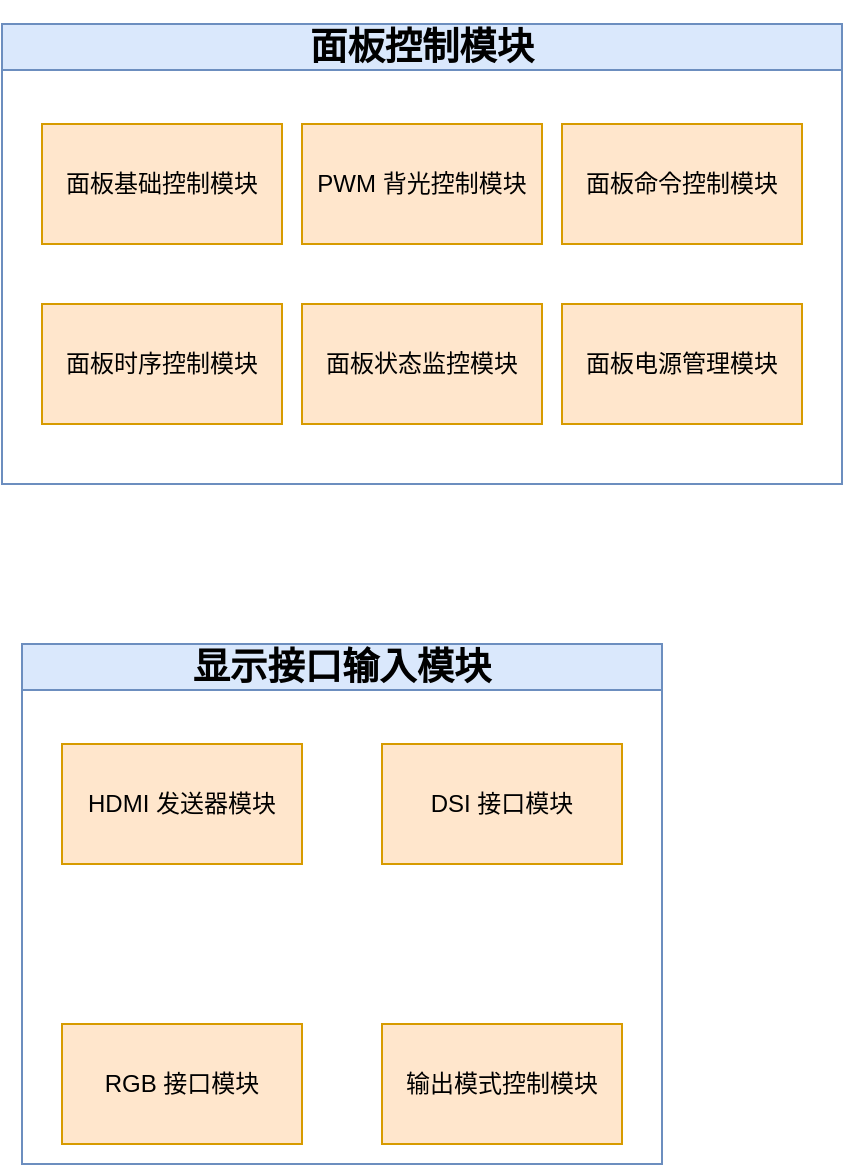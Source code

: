 <mxfile version="26.2.14">
  <diagram name="第 1 页" id="-tWQ4usW-J_mN7STfkLr">
    <mxGraphModel dx="1134" dy="559" grid="1" gridSize="10" guides="1" tooltips="1" connect="1" arrows="1" fold="1" page="1" pageScale="1" pageWidth="827" pageHeight="1169" math="0" shadow="0">
      <root>
        <mxCell id="0" />
        <mxCell id="1" parent="0" />
        <mxCell id="SQxyqGtYTCVWA5TSCd8q-52" value="&lt;p class=&quot;MsoNormal&quot;&gt;&lt;font face=&quot;宋体&quot;&gt;&lt;span style=&quot;font-size: 18.667px;&quot;&gt;面板控制模块&lt;/span&gt;&lt;/font&gt;&lt;/p&gt;" style="swimlane;whiteSpace=wrap;html=1;fillColor=#dae8fc;strokeColor=#6c8ebf;" vertex="1" parent="1">
          <mxGeometry x="290" y="60" width="420" height="230" as="geometry">
            <mxRectangle x="100" y="370" width="150" height="60" as="alternateBounds" />
          </mxGeometry>
        </mxCell>
        <mxCell id="SQxyqGtYTCVWA5TSCd8q-42" value="面板状态监控模块" style="rounded=0;whiteSpace=wrap;html=1;fillColor=#ffe6cc;strokeColor=#d79b00;" vertex="1" parent="SQxyqGtYTCVWA5TSCd8q-52">
          <mxGeometry x="150" y="140" width="120" height="60" as="geometry" />
        </mxCell>
        <mxCell id="SQxyqGtYTCVWA5TSCd8q-40" value="面板时序控制模块" style="rounded=0;whiteSpace=wrap;html=1;fillColor=#ffe6cc;strokeColor=#d79b00;" vertex="1" parent="SQxyqGtYTCVWA5TSCd8q-52">
          <mxGeometry x="20" y="140" width="120" height="60" as="geometry" />
        </mxCell>
        <mxCell id="SQxyqGtYTCVWA5TSCd8q-39" value="面板电源管理模块" style="rounded=0;whiteSpace=wrap;html=1;fillColor=#ffe6cc;strokeColor=#d79b00;" vertex="1" parent="SQxyqGtYTCVWA5TSCd8q-52">
          <mxGeometry x="280" y="140" width="120" height="60" as="geometry" />
        </mxCell>
        <mxCell id="SQxyqGtYTCVWA5TSCd8q-43" value="面板命令控制模块" style="rounded=0;whiteSpace=wrap;html=1;fillColor=#ffe6cc;strokeColor=#d79b00;" vertex="1" parent="SQxyqGtYTCVWA5TSCd8q-52">
          <mxGeometry x="280" y="50" width="120" height="60" as="geometry" />
        </mxCell>
        <mxCell id="SQxyqGtYTCVWA5TSCd8q-44" value="PWM 背光控制模块" style="rounded=0;whiteSpace=wrap;html=1;fillColor=#ffe6cc;strokeColor=#d79b00;" vertex="1" parent="SQxyqGtYTCVWA5TSCd8q-52">
          <mxGeometry x="150" y="50" width="120" height="60" as="geometry" />
        </mxCell>
        <mxCell id="SQxyqGtYTCVWA5TSCd8q-38" value="面板基础控制模块" style="rounded=0;whiteSpace=wrap;html=1;fillColor=#ffe6cc;strokeColor=#d79b00;" vertex="1" parent="SQxyqGtYTCVWA5TSCd8q-52">
          <mxGeometry x="20" y="50" width="120" height="60" as="geometry" />
        </mxCell>
        <mxCell id="SQxyqGtYTCVWA5TSCd8q-57" value="RGB 接口模块" style="rounded=0;whiteSpace=wrap;html=1;fillColor=#ffe6cc;strokeColor=#d79b00;" vertex="1" parent="1">
          <mxGeometry x="320" y="560" width="120" height="60" as="geometry" />
        </mxCell>
        <mxCell id="SQxyqGtYTCVWA5TSCd8q-61" value="&lt;p class=&quot;MsoNormal&quot;&gt;&lt;font face=&quot;宋体&quot;&gt;&lt;span style=&quot;font-size: 18.667px;&quot;&gt;显示接口输入模块&lt;/span&gt;&lt;/font&gt;&lt;/p&gt;" style="swimlane;whiteSpace=wrap;html=1;fillColor=#dae8fc;strokeColor=#6c8ebf;" vertex="1" parent="1">
          <mxGeometry x="300" y="370" width="320" height="260" as="geometry">
            <mxRectangle x="100" y="370" width="150" height="60" as="alternateBounds" />
          </mxGeometry>
        </mxCell>
        <mxCell id="SQxyqGtYTCVWA5TSCd8q-53" value="HDMI 发送器模块" style="rounded=0;whiteSpace=wrap;html=1;fillColor=#ffe6cc;strokeColor=#d79b00;" vertex="1" parent="SQxyqGtYTCVWA5TSCd8q-61">
          <mxGeometry x="20" y="50" width="120" height="60" as="geometry" />
        </mxCell>
        <mxCell id="SQxyqGtYTCVWA5TSCd8q-59" value="DSI 接口模块" style="rounded=0;whiteSpace=wrap;html=1;fillColor=#ffe6cc;strokeColor=#d79b00;" vertex="1" parent="SQxyqGtYTCVWA5TSCd8q-61">
          <mxGeometry x="180" y="50" width="120" height="60" as="geometry" />
        </mxCell>
        <mxCell id="SQxyqGtYTCVWA5TSCd8q-60" value="输出模式控制模块" style="rounded=0;whiteSpace=wrap;html=1;fillColor=#ffe6cc;strokeColor=#d79b00;" vertex="1" parent="SQxyqGtYTCVWA5TSCd8q-61">
          <mxGeometry x="180" y="190" width="120" height="60" as="geometry" />
        </mxCell>
      </root>
    </mxGraphModel>
  </diagram>
</mxfile>
